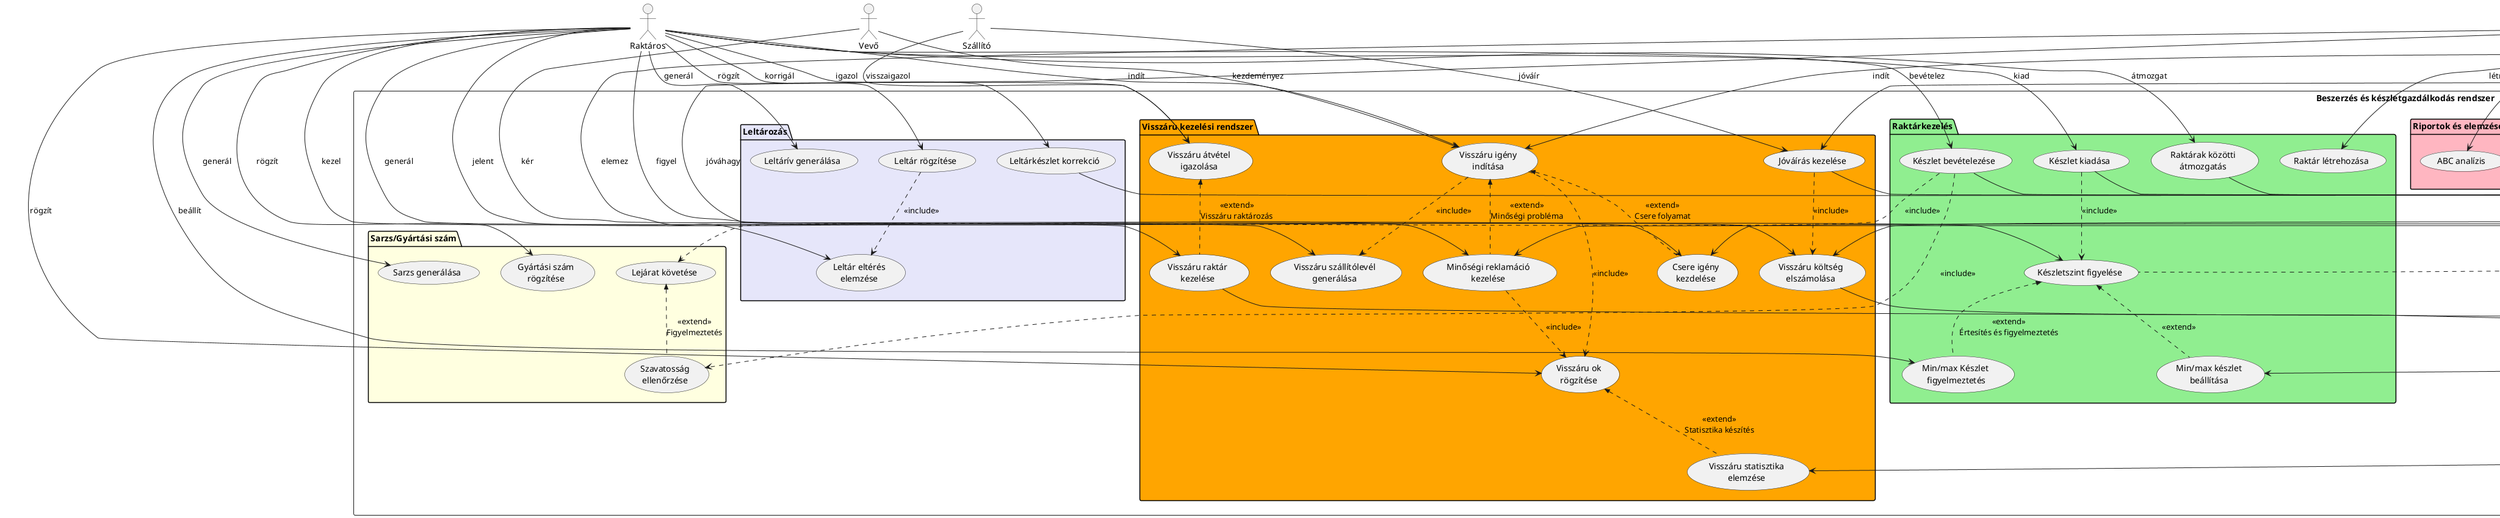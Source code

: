 @startuml Beszerzés és Készletgazdálkodás Use Case Diagram

' Aktorok
actor "Raktáros" as raktaros
actor "Beszerzési munkatárs" as beszerzo
actor "Vezető/Controller" as vezeto
actor "Rendszergazda" as admin
actor "Külső rendszer" as kulso_rendszer
actor "NAV/KSH" as hatosag
actor "Szállító" as szallito
actor "Vevő" as vevo

' Use Case-ek csoportosítása
rectangle "Beszerzés és készletgazdálkodás rendszer" {
  
  ' Cikktörzs kezelés'
  package "Cikktörzs kezelés" #LightBlue {
    usecase "Cikk létrehozása" as UC1
    usecase "Cikkcsoport kezelése" as UC2
    usecase "Egyedi tulajdonságok\nmegadása" as UC3
    usecase "Cikk adatok\nmódosítása" as UC4
  }
  
  ' Raktarkezeles'
  package "Raktárkezelés" #LightGreen {
    usecase "Raktár létrehozása" as UC5
    usecase "Készlet bevételezése" as UC6
    usecase "Készlet kiadása" as UC7
    usecase "Raktárak közötti\nátmozgatás" as UC8
    usecase "Készletszint figyelése" as UC9
    usecase "Min/max készlet\nbeállítása" as UC10
    usecase "Min/max Készlet \nfigyelmeztetés" as UC10a
  }
  
  ' Sarzs kezelés'
  package "Sarzs/Gyártási szám" #LightYellow {
    usecase "Sarzs generálása" as UC11
    usecase "Gyártási szám\nrögzítése" as UC12
    usecase "Lejárat követése" as UC13
    usecase "Szavatosság\nellenőrzése" as UC14
  }
  
  ' Beszerzés'
  package "Beszerzési folyamat" #LightCoral {
    usecase "Beszerzési igény\nlétrehozása" as UC15
    usecase "Ajánlatkérés" as UC16
    usecase "Árlista kezelése" as UC17
    usecase "Rendelés létrehozása" as UC18
    usecase "Rendelés követése" as UC19
  }

  ' Visszáru kezelés'
  package "Visszáru kezelési rendszer" #Orange {
    usecase "Visszáru igény\nindítása" as UC20
    usecase "Visszáru ok\nrögzítése" as UC33
    usecase "Visszáru szállítólevél\ngenerálása" as UC34
    usecase "Visszáru átvétel\nigazolása" as UC35
    usecase "Jóváírás kezelése" as UC36
    usecase "Csere igény\nkezdelése" as UC37
    usecase "Visszáru statisztika\nelemzése" as UC38
    usecase "Minőségi reklamáció\nkezelése" as UC39
    usecase "Visszáru raktár\nkezelése" as UC40
    usecase "Visszáru költség\nelszámolása" as UC41
  }
  
  ' Leltározás'
  package "Leltározás" #Lavender {
    usecase "Leltárív generálása" as UC21
    usecase "Leltár rögzítése" as UC22
    usecase "Leltárkészlet korrekció" as UC23
    usecase "Leltár eltérés\nelemzése" as UC24
  }
  
  ' Riportolás'
  package "Riportok és elemzések" #LightPink {
    usecase "Készletérték\nlekérdezése" as UC25
    usecase "Forgási sebesség\nelemzése" as UC26
    usecase "ABC analízis" as UC27
    usecase "INTRASTAT\nadatszolgáltatás" as UC28
    usecase "Vezetői riportok\nkészítése" as UC29
  }
  
  'Integráció'
  package "Integráció" #LightGray {
    usecase "Adatok importálása" as UC30
    usecase "Adatok exportálása" as UC31
    usecase "API kapcsolat" as UC32
  }
}

' Kapcsolatok - Raktáros
raktaros --> UC6 : bevételez
raktaros --> UC7 : kiad
raktaros --> UC8 : átmozgat
raktaros --> UC9 : figyel
raktaros --> UC10a : beállít
raktaros --> UC11 : generál
raktaros --> UC12 : rögzít
raktaros --> UC21 : generál
raktaros --> UC22 : rögzít
raktaros --> UC23 : korrigál

' Kapcsolatok - Beszerzési munkatárs
beszerzo --> UC1 : létrehoz
beszerzo --> UC2 : kezel
beszerzo --> UC3 : megad
beszerzo --> UC4 : módosít
beszerzo --> UC10 : beállít
beszerzo --> UC15 : létrehoz
beszerzo --> UC16 : kezdeményez
beszerzo --> UC17 : kezel
beszerzo --> UC18 : létrehoz
beszerzo --> UC19 : követ

' Kapcsolatok - Vezető
vezeto --> UC24 : elemez
vezeto --> UC25 : lekérdez
vezeto --> UC26 : elemez
vezeto --> UC27 : elemez
vezeto --> UC29 : készít
vezeto --> UC38 : elemez
vezeto --> UC41 : jóváhagy

' Kapcsolatok - Rendszergazda
admin --> UC5 : létrehoz
admin --> UC30 : importál
admin --> UC31 : exportál
admin --> UC32 : konfigurál

' Kapcsolatok - Külső rendszer
kulso_rendszer --> UC32 : kapcsolódik

' Kapcsolatok - Hatóság
UC28 --> hatosag : adatszolgáltatás

' Kapcsolatok - Visszáru kezelés
raktaros --> UC20 : indít
raktaros --> UC33 : rögzít
raktaros --> UC34 : generál
raktaros --> UC35 : igazol
raktaros --> UC40 : kezel
raktaros --> UC39 : jelent

beszerzo --> UC20 : indít
beszerzo --> UC36 : kezel
beszerzo --> UC37 : kezdeményez
beszerzo --> UC39 : kezel
beszerzo --> UC41 : elszámol

' Kapcsolatok - Szállító
szallito --> UC35 : visszaigazol
szallito --> UC36 : jóváír

' Kapcsolatok - Vevő
vevo --> UC20 : kezdeményez
vevo --> UC37 : kér

' Include kapcsolatok '
UC6 ..> UC13 : <<include>>
UC6 ..> UC14 : <<include>>
UC7 ..> UC9 : <<include>>
UC18 ..> UC17 : <<include>>
UC22 ..> UC24 : <<include>>
UC20 ..> UC33 : <<include>>
UC20 ..> UC34 : <<include>>
UC39 ..> UC33 : <<include>>
UC36 ..> UC41 : <<include>>

' Extend kapcsolatok
UC9 <<.. UC10a : <<extend>>\nÉrtesítés és figyelmeztetés
UC9 <<.. UC10 : <<extend>>
UC15 <<.. UC9 : <<extend>>\nAutomatikus igény
UC13 <<.. UC14 : <<extend>>\nFigyelmeztetés
UC20 <<.. UC37 : <<extend>>\nCsere folyamat
UC20 <<.. UC39 : <<extend>>\nMinőségi probléma
UC33 <<.. UC38 : <<extend>>\nStatisztika készítés
UC35 <<.. UC40 : <<extend>>\nVisszáru raktározás

' Általánosítás
usecase "Készletmozgás" as UC_base
UC6 --|> UC_base
UC7 --|> UC_base
UC8 --|> UC_base
UC40 --|> UC_base
UC23 --|> UC_base

usecase "Pénzügyi elszámolás" as UC_penz
UC36 --|> UC_penz
UC41 --|> UC_penz

@enduml
